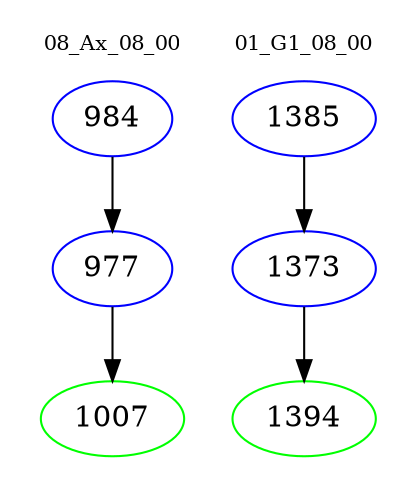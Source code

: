 digraph{
subgraph cluster_0 {
color = white
label = "08_Ax_08_00";
fontsize=10;
T0_984 [label="984", color="blue"]
T0_984 -> T0_977 [color="black"]
T0_977 [label="977", color="blue"]
T0_977 -> T0_1007 [color="black"]
T0_1007 [label="1007", color="green"]
}
subgraph cluster_1 {
color = white
label = "01_G1_08_00";
fontsize=10;
T1_1385 [label="1385", color="blue"]
T1_1385 -> T1_1373 [color="black"]
T1_1373 [label="1373", color="blue"]
T1_1373 -> T1_1394 [color="black"]
T1_1394 [label="1394", color="green"]
}
}
